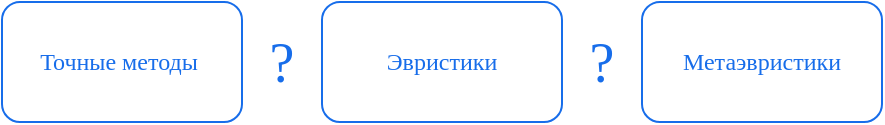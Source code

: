 <mxfile version="27.0.9" pages="2">
  <diagram name="Страница — 1" id="tjPvB-6ASsauyRJY4SKC">
    <mxGraphModel dx="475" dy="283" grid="1" gridSize="10" guides="1" tooltips="1" connect="1" arrows="1" fold="1" page="1" pageScale="1" pageWidth="827" pageHeight="1169" math="0" shadow="0">
      <root>
        <mxCell id="0" />
        <mxCell id="1" parent="0" />
        <mxCell id="qKwuBa31pnjc1NjAVmBi-1" value="&lt;font style=&quot;color: light-dark(rgb(23, 109, 234), rgb(23, 109, 234));&quot; face=&quot;ALS Sector Regular&quot;&gt;Точные методы&amp;nbsp;&lt;/font&gt;" style="rounded=1;whiteSpace=wrap;html=1;fontFamily=ALS Sector Regular;fontSource=https%3A%2F%2Fc.webfontfree.com%2Fc.js%3Ff%3DALSSector-Regular;fillColor=light-dark(#FFFFFF,#176DEA);strokeColor=light-dark(#176DEA,#176DEA);" parent="1" vertex="1">
          <mxGeometry x="120" y="200" width="120" height="60" as="geometry" />
        </mxCell>
        <mxCell id="qKwuBa31pnjc1NjAVmBi-2" value="&lt;font style=&quot;color: light-dark(rgb(23, 109, 234), rgb(23, 109, 234));&quot;&gt;Эвристики&lt;/font&gt;" style="rounded=1;whiteSpace=wrap;html=1;fontFamily=ALS Sector Regular;fontSource=https%3A%2F%2Fdb.onlinewebfonts.com%2Fc%2F595030bb520f1e2ab2fb4e8d7c5f30a5%3Ffamily%3DALS%2BSector%2BRegular%2BRegular;strokeColor=light-dark(#176DEA,#176DEA);" parent="1" vertex="1">
          <mxGeometry x="280" y="200" width="120" height="60" as="geometry" />
        </mxCell>
        <mxCell id="qKwuBa31pnjc1NjAVmBi-3" value="&lt;font style=&quot;color: light-dark(rgb(23, 109, 234), rgb(23, 109, 234));&quot;&gt;Метаэвристики&lt;/font&gt;" style="rounded=1;whiteSpace=wrap;html=1;fontFamily=ALS Sector Regular;fontSource=https%3A%2F%2Fdb.onlinewebfonts.com%2Fc%2F595030bb520f1e2ab2fb4e8d7c5f30a5%3Ffamily%3DALS%2BSector%2BRegular%2BRegular;fillColor=light-dark(#FFFFFF,#176DEA);strokeColor=light-dark(#176DEA,#176DEA);" parent="1" vertex="1">
          <mxGeometry x="440" y="200" width="120" height="60" as="geometry" />
        </mxCell>
        <mxCell id="qKwuBa31pnjc1NjAVmBi-4" value="&lt;font face=&quot;ALS Sector Regular&quot; style=&quot;font-size: 28px; color: light-dark(rgb(23, 109, 234), rgb(23, 109, 234));&quot;&gt;?&lt;/font&gt;" style="text;html=1;align=center;verticalAlign=middle;whiteSpace=wrap;rounded=0;" parent="1" vertex="1">
          <mxGeometry x="240" y="200" width="40" height="60" as="geometry" />
        </mxCell>
        <mxCell id="qKwuBa31pnjc1NjAVmBi-5" value="&lt;font face=&quot;ALS Sector Regular&quot; style=&quot;font-size: 28px; color: light-dark(rgb(23, 109, 234), rgb(23, 109, 234));&quot;&gt;?&lt;/font&gt;" style="text;html=1;align=center;verticalAlign=middle;whiteSpace=wrap;rounded=0;" parent="1" vertex="1">
          <mxGeometry x="400" y="200" width="40" height="60" as="geometry" />
        </mxCell>
      </root>
    </mxGraphModel>
  </diagram>
  <diagram id="OklFJOwUyQJz4yPodtM4" name="Страница — 2">
    <mxGraphModel dx="570" dy="340" grid="1" gridSize="10" guides="1" tooltips="1" connect="1" arrows="1" fold="1" page="1" pageScale="1" pageWidth="827" pageHeight="1169" math="0" shadow="0">
      <root>
        <mxCell id="0" />
        <mxCell id="1" parent="0" />
        <mxCell id="oqVAarm5xL2LTLWEMeM9-6" style="edgeStyle=orthogonalEdgeStyle;rounded=0;orthogonalLoop=1;jettySize=auto;html=1;entryX=0;entryY=0.5;entryDx=0;entryDy=0;strokeColor=light-dark(#176DEA,#176DEA);" edge="1" parent="1" source="oqVAarm5xL2LTLWEMeM9-1" target="oqVAarm5xL2LTLWEMeM9-2">
          <mxGeometry relative="1" as="geometry" />
        </mxCell>
        <mxCell id="oqVAarm5xL2LTLWEMeM9-1" value="&lt;font color=&quot;#176dea&quot;&gt;Класс&lt;/font&gt;" style="rounded=1;whiteSpace=wrap;html=1;fontFamily=ALS Sector Regular;fontSource=https%3A%2F%2Fc.webfontfree.com%2Fc.js%3Ff%3DALSSector-Regular;fillColor=light-dark(#FFFFFF,#176DEA);strokeColor=light-dark(#176DEA,#176DEA);" vertex="1" parent="1">
          <mxGeometry x="160" y="160" width="120" height="60" as="geometry" />
        </mxCell>
        <mxCell id="oqVAarm5xL2LTLWEMeM9-7" style="edgeStyle=orthogonalEdgeStyle;rounded=0;orthogonalLoop=1;jettySize=auto;html=1;curved=1;strokeColor=light-dark(#176DEA,#176DEA);" edge="1" parent="1" source="oqVAarm5xL2LTLWEMeM9-2" target="oqVAarm5xL2LTLWEMeM9-3">
          <mxGeometry relative="1" as="geometry">
            <Array as="points">
              <mxPoint x="380" y="250" />
              <mxPoint x="220" y="250" />
            </Array>
          </mxGeometry>
        </mxCell>
        <mxCell id="oqVAarm5xL2LTLWEMeM9-2" value="&lt;font style=&quot;color: light-dark(rgb(23, 109, 234), rgb(23, 109, 234));&quot;&gt;Фабрика&lt;/font&gt;" style="rounded=1;whiteSpace=wrap;html=1;fontFamily=ALS Sector Regular;fontSource=https%3A%2F%2Fdb.onlinewebfonts.com%2Fc%2F595030bb520f1e2ab2fb4e8d7c5f30a5%3Ffamily%3DALS%2BSector%2BRegular%2BRegular;strokeColor=light-dark(#176DEA,#176DEA);" vertex="1" parent="1">
          <mxGeometry x="320" y="160" width="120" height="60" as="geometry" />
        </mxCell>
        <mxCell id="oqVAarm5xL2LTLWEMeM9-9" style="edgeStyle=orthogonalEdgeStyle;rounded=0;orthogonalLoop=1;jettySize=auto;html=1;entryX=0;entryY=0.5;entryDx=0;entryDy=0;strokeColor=light-dark(#176DEA,#176DEA);" edge="1" parent="1" source="oqVAarm5xL2LTLWEMeM9-3" target="oqVAarm5xL2LTLWEMeM9-8">
          <mxGeometry relative="1" as="geometry" />
        </mxCell>
        <mxCell id="oqVAarm5xL2LTLWEMeM9-3" value="&lt;font style=&quot;color: light-dark(rgb(23, 109, 234), rgb(23, 109, 234));&quot;&gt;Словарь&lt;/font&gt;" style="rounded=1;whiteSpace=wrap;html=1;fontFamily=ALS Sector Regular;fontSource=https%3A%2F%2Fdb.onlinewebfonts.com%2Fc%2F595030bb520f1e2ab2fb4e8d7c5f30a5%3Ffamily%3DALS%2BSector%2BRegular%2BRegular;fillColor=light-dark(#FFFFFF,#176DEA);strokeColor=light-dark(#176DEA,#176DEA);" vertex="1" parent="1">
          <mxGeometry x="160" y="280" width="120" height="60" as="geometry" />
        </mxCell>
        <mxCell id="oqVAarm5xL2LTLWEMeM9-8" value="&lt;font style=&quot;color: light-dark(rgb(23, 109, 234), rgb(23, 109, 234));&quot;&gt;Решатель&lt;/font&gt;" style="rounded=1;whiteSpace=wrap;html=1;fontFamily=ALS Sector Regular;fontSource=https%3A%2F%2Fdb.onlinewebfonts.com%2Fc%2F595030bb520f1e2ab2fb4e8d7c5f30a5%3Ffamily%3DALS%2BSector%2BRegular%2BRegular;fillColor=light-dark(#FFFFFF,#176DEA);strokeColor=light-dark(#176DEA,#176DEA);" vertex="1" parent="1">
          <mxGeometry x="320" y="280" width="120" height="60" as="geometry" />
        </mxCell>
      </root>
    </mxGraphModel>
  </diagram>
</mxfile>
